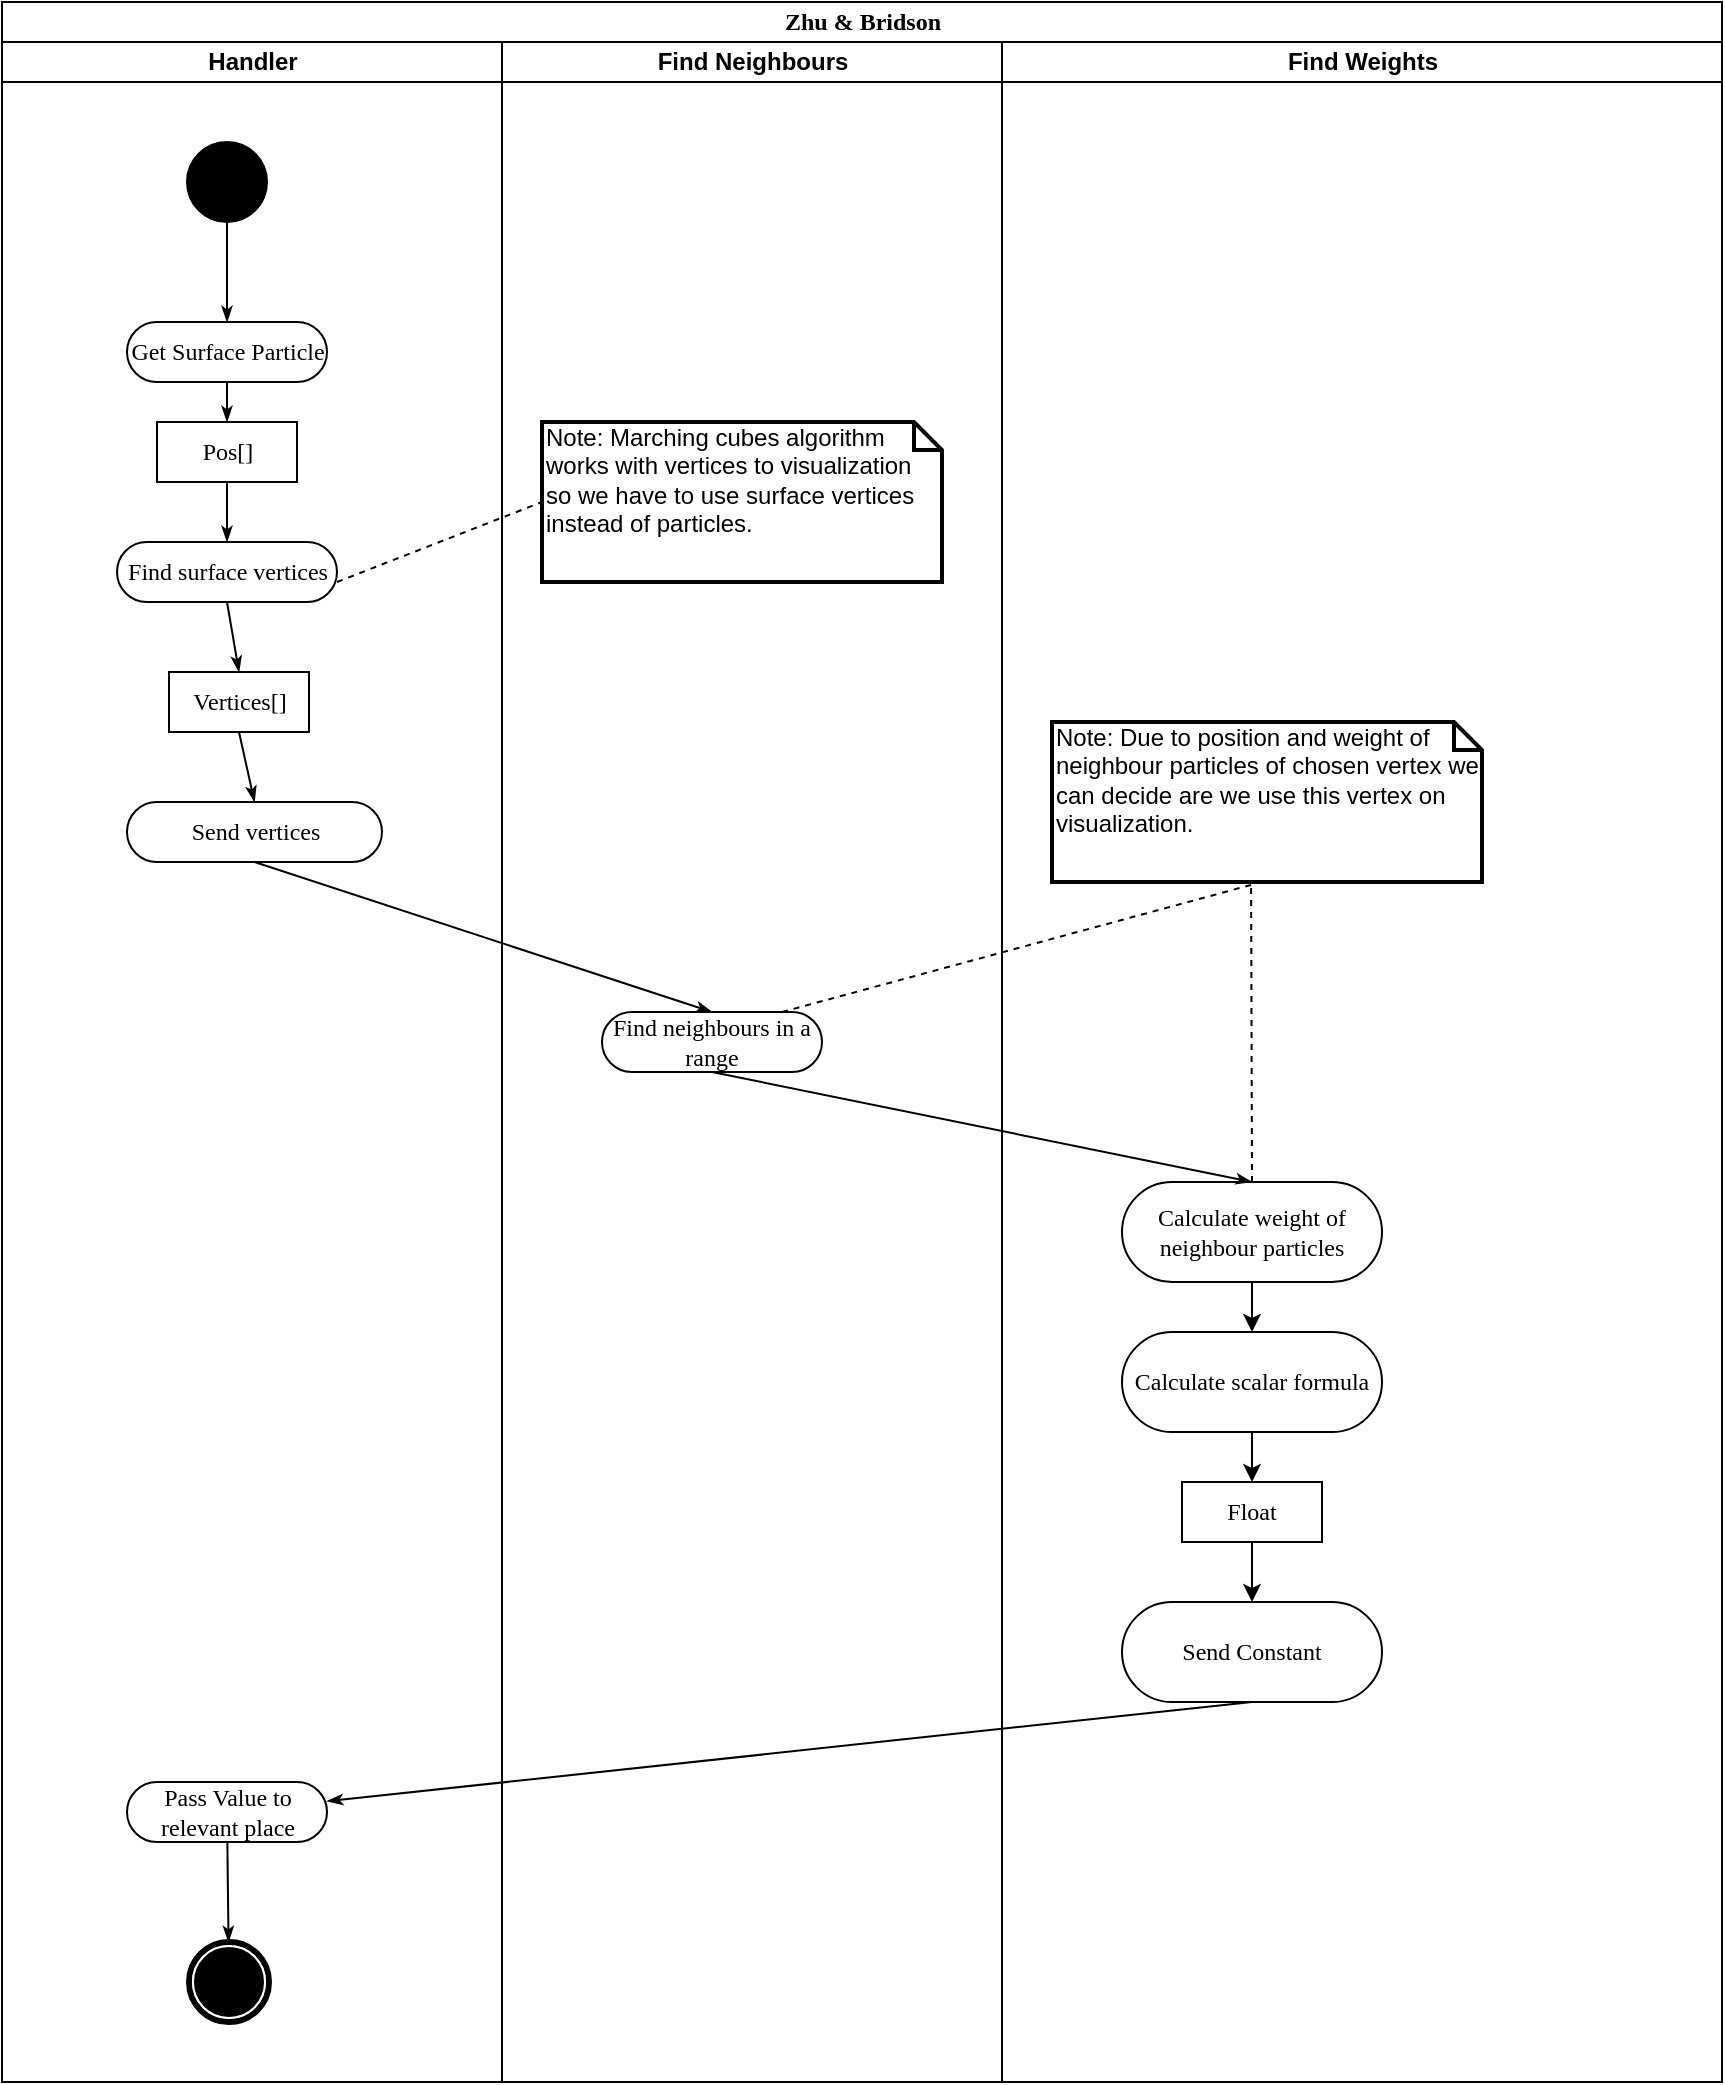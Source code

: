 <mxfile version="12.4.2" type="device" pages="1"><diagram name="Page-1" id="0783ab3e-0a74-02c8-0abd-f7b4e66b4bec"><mxGraphModel dx="1205" dy="593" grid="1" gridSize="10" guides="1" tooltips="1" connect="1" arrows="1" fold="1" page="1" pageScale="1" pageWidth="850" pageHeight="1100" background="#ffffff" math="0" shadow="0"><root><mxCell id="0"/><mxCell id="1" parent="0"/><mxCell id="1c1d494c118603dd-1" value="Zhu &amp;amp; Bridson" style="swimlane;html=1;childLayout=stackLayout;startSize=20;rounded=0;shadow=0;comic=0;labelBackgroundColor=none;strokeWidth=1;fontFamily=Verdana;fontSize=12;align=center;" parent="1" vertex="1"><mxGeometry x="40" y="20" width="860" height="1040" as="geometry"/></mxCell><mxCell id="1c1d494c118603dd-2" value="Handler" style="swimlane;html=1;startSize=20;" parent="1c1d494c118603dd-1" vertex="1"><mxGeometry y="20" width="250" height="1020" as="geometry"/></mxCell><mxCell id="60571a20871a0731-4" value="" style="ellipse;whiteSpace=wrap;html=1;rounded=0;shadow=0;comic=0;labelBackgroundColor=none;strokeWidth=1;fillColor=#000000;fontFamily=Verdana;fontSize=12;align=center;" parent="1c1d494c118603dd-2" vertex="1"><mxGeometry x="92.5" y="50" width="40" height="40" as="geometry"/></mxCell><mxCell id="60571a20871a0731-8" value="Get Surface Particle" style="rounded=1;whiteSpace=wrap;html=1;shadow=0;comic=0;labelBackgroundColor=none;strokeWidth=1;fontFamily=Verdana;fontSize=12;align=center;arcSize=50;" parent="1c1d494c118603dd-2" vertex="1"><mxGeometry x="62.5" y="140" width="100" height="30" as="geometry"/></mxCell><mxCell id="1c1d494c118603dd-27" style="edgeStyle=orthogonalEdgeStyle;rounded=0;html=1;labelBackgroundColor=none;startArrow=none;startFill=0;startSize=5;endArrow=classicThin;endFill=1;endSize=5;jettySize=auto;orthogonalLoop=1;strokeWidth=1;fontFamily=Verdana;fontSize=12" parent="1c1d494c118603dd-2" source="60571a20871a0731-4" target="60571a20871a0731-8" edge="1"><mxGeometry relative="1" as="geometry"/></mxCell><mxCell id="iCThstch8AfFNLnAJ1yo-3" value="Pos[]" style="rounded=0;whiteSpace=wrap;html=1;shadow=0;comic=0;labelBackgroundColor=none;strokeWidth=1;fontFamily=Verdana;fontSize=12;align=center;arcSize=50;" parent="1c1d494c118603dd-2" vertex="1"><mxGeometry x="77.5" y="190" width="70" height="30" as="geometry"/></mxCell><mxCell id="iCThstch8AfFNLnAJ1yo-5" style="edgeStyle=none;rounded=0;html=1;labelBackgroundColor=none;startArrow=none;startFill=0;startSize=5;endArrow=classicThin;endFill=1;endSize=5;jettySize=auto;orthogonalLoop=1;strokeWidth=1;fontFamily=Verdana;fontSize=12;exitX=0.5;exitY=1;exitDx=0;exitDy=0;entryX=0.5;entryY=0;entryDx=0;entryDy=0;" parent="1c1d494c118603dd-2" source="60571a20871a0731-8" target="iCThstch8AfFNLnAJ1yo-3" edge="1"><mxGeometry relative="1" as="geometry"><mxPoint x="117.5" y="400" as="sourcePoint"/><mxPoint x="117.5" y="440" as="targetPoint"/></mxGeometry></mxCell><mxCell id="iCThstch8AfFNLnAJ1yo-6" value="Find surface vertices" style="rounded=1;whiteSpace=wrap;html=1;shadow=0;comic=0;labelBackgroundColor=none;strokeWidth=1;fontFamily=Verdana;fontSize=12;align=center;arcSize=50;" parent="1c1d494c118603dd-2" vertex="1"><mxGeometry x="57.5" y="250" width="110" height="30" as="geometry"/></mxCell><mxCell id="iCThstch8AfFNLnAJ1yo-7" style="edgeStyle=none;rounded=0;html=1;labelBackgroundColor=none;startArrow=none;startFill=0;startSize=5;endArrow=classicThin;endFill=1;endSize=5;jettySize=auto;orthogonalLoop=1;strokeWidth=1;fontFamily=Verdana;fontSize=12;exitX=0.5;exitY=1;exitDx=0;exitDy=0;entryX=0.5;entryY=0;entryDx=0;entryDy=0;" parent="1c1d494c118603dd-2" source="iCThstch8AfFNLnAJ1yo-3" target="iCThstch8AfFNLnAJ1yo-6" edge="1"><mxGeometry relative="1" as="geometry"><mxPoint x="190" y="245" as="sourcePoint"/><mxPoint x="190" y="305" as="targetPoint"/></mxGeometry></mxCell><mxCell id="iCThstch8AfFNLnAJ1yo-8" value="Send vertices" style="rounded=1;whiteSpace=wrap;html=1;shadow=0;comic=0;labelBackgroundColor=none;strokeWidth=1;fontFamily=Verdana;fontSize=12;align=center;arcSize=50;" parent="1c1d494c118603dd-2" vertex="1"><mxGeometry x="62.5" y="380" width="127.5" height="30" as="geometry"/></mxCell><mxCell id="iCThstch8AfFNLnAJ1yo-9" style="edgeStyle=none;rounded=0;html=1;labelBackgroundColor=none;startArrow=none;startFill=0;startSize=5;endArrow=classicThin;endFill=1;endSize=5;jettySize=auto;orthogonalLoop=1;strokeWidth=1;fontFamily=Verdana;fontSize=12;exitX=0.5;exitY=1;exitDx=0;exitDy=0;entryX=0.5;entryY=0;entryDx=0;entryDy=0;" parent="1c1d494c118603dd-2" source="iCThstch8AfFNLnAJ1yo-6" target="iCThstch8AfFNLnAJ1yo-26" edge="1"><mxGeometry relative="1" as="geometry"><mxPoint x="122.5" y="230" as="sourcePoint"/><mxPoint x="123" y="280" as="targetPoint"/></mxGeometry></mxCell><mxCell id="60571a20871a0731-5" value="" style="shape=mxgraph.bpmn.shape;html=1;verticalLabelPosition=bottom;labelBackgroundColor=#ffffff;verticalAlign=top;perimeter=ellipsePerimeter;outline=end;symbol=terminate;rounded=0;shadow=0;comic=0;strokeWidth=1;fontFamily=Verdana;fontSize=12;align=center;" parent="1c1d494c118603dd-2" vertex="1"><mxGeometry x="93.5" y="950" width="40" height="40" as="geometry"/></mxCell><mxCell id="1c1d494c118603dd-19" value="Pass Value to relevant place" style="rounded=1;whiteSpace=wrap;html=1;shadow=0;comic=0;labelBackgroundColor=none;strokeWidth=1;fontFamily=Verdana;fontSize=12;align=center;arcSize=50;" parent="1c1d494c118603dd-2" vertex="1"><mxGeometry x="62.5" y="870" width="100" height="30" as="geometry"/></mxCell><mxCell id="1c1d494c118603dd-45" style="edgeStyle=none;rounded=0;html=1;labelBackgroundColor=none;startArrow=none;startFill=0;startSize=5;endArrow=classicThin;endFill=1;endSize=5;jettySize=auto;orthogonalLoop=1;strokeWidth=1;fontFamily=Verdana;fontSize=12" parent="1c1d494c118603dd-2" source="1c1d494c118603dd-19" target="60571a20871a0731-5" edge="1"><mxGeometry relative="1" as="geometry"/></mxCell><mxCell id="iCThstch8AfFNLnAJ1yo-26" value="Vertices[]" style="rounded=0;whiteSpace=wrap;html=1;shadow=0;comic=0;labelBackgroundColor=none;strokeWidth=1;fontFamily=Verdana;fontSize=12;align=center;arcSize=50;" parent="1c1d494c118603dd-2" vertex="1"><mxGeometry x="83.5" y="315" width="70" height="30" as="geometry"/></mxCell><mxCell id="iCThstch8AfFNLnAJ1yo-27" style="edgeStyle=none;rounded=0;html=1;labelBackgroundColor=none;startArrow=none;startFill=0;startSize=5;endArrow=classicThin;endFill=1;endSize=5;jettySize=auto;orthogonalLoop=1;strokeWidth=1;fontFamily=Verdana;fontSize=12;exitX=0.5;exitY=1;exitDx=0;exitDy=0;entryX=0.5;entryY=0;entryDx=0;entryDy=0;" parent="1c1d494c118603dd-2" source="iCThstch8AfFNLnAJ1yo-26" target="iCThstch8AfFNLnAJ1yo-8" edge="1"><mxGeometry relative="1" as="geometry"><mxPoint x="122.5" y="290" as="sourcePoint"/><mxPoint x="63.5" y="320" as="targetPoint"/></mxGeometry></mxCell><mxCell id="8madbYxF8Qtqavj6iTYc-1" value="" style="endArrow=none;dashed=1;html=1;entryX=0;entryY=0.5;entryDx=0;entryDy=0;entryPerimeter=0;" edge="1" parent="1c1d494c118603dd-2" target="iCThstch8AfFNLnAJ1yo-28"><mxGeometry width="50" height="50" relative="1" as="geometry"><mxPoint x="167.5" y="270" as="sourcePoint"/><mxPoint x="217.5" y="220" as="targetPoint"/></mxGeometry></mxCell><mxCell id="1c1d494c118603dd-3" value="Find Neighbours" style="swimlane;html=1;startSize=20;" parent="1c1d494c118603dd-1" vertex="1"><mxGeometry x="250" y="20" width="250" height="1020" as="geometry"/></mxCell><mxCell id="iCThstch8AfFNLnAJ1yo-14" value="Find neighbours in a range" style="rounded=1;whiteSpace=wrap;html=1;shadow=0;comic=0;labelBackgroundColor=none;strokeWidth=1;fontFamily=Verdana;fontSize=12;align=center;arcSize=50;" parent="1c1d494c118603dd-3" vertex="1"><mxGeometry x="50" y="485" width="110" height="30" as="geometry"/></mxCell><mxCell id="iCThstch8AfFNLnAJ1yo-28" value="Note: Marching cubes algorithm works with vertices to&amp;nbsp;visualization so we have to use surface vertices instead of particles." style="shape=note;whiteSpace=wrap;html=1;size=14;verticalAlign=top;align=left;spacingTop=-6;strokeWidth=2;" parent="1c1d494c118603dd-3" vertex="1"><mxGeometry x="20" y="190" width="200" height="80" as="geometry"/></mxCell><mxCell id="8madbYxF8Qtqavj6iTYc-3" value="" style="endArrow=none;dashed=1;html=1;entryX=0.465;entryY=1.017;entryDx=0;entryDy=0;entryPerimeter=0;" edge="1" parent="1c1d494c118603dd-3" target="8madbYxF8Qtqavj6iTYc-2"><mxGeometry width="50" height="50" relative="1" as="geometry"><mxPoint x="140" y="485" as="sourcePoint"/><mxPoint x="250" y="420" as="targetPoint"/></mxGeometry></mxCell><mxCell id="1c1d494c118603dd-4" value="Find Weights" style="swimlane;html=1;startSize=20;" parent="1c1d494c118603dd-1" vertex="1"><mxGeometry x="500" y="20" width="360" height="1020" as="geometry"/></mxCell><mxCell id="iCThstch8AfFNLnAJ1yo-15" value="Calculate weight of neighbour particles" style="rounded=1;whiteSpace=wrap;html=1;shadow=0;comic=0;labelBackgroundColor=none;strokeWidth=1;fontFamily=Verdana;fontSize=12;align=center;arcSize=50;" parent="1c1d494c118603dd-4" vertex="1"><mxGeometry x="60" y="570" width="130" height="50" as="geometry"/></mxCell><mxCell id="iCThstch8AfFNLnAJ1yo-17" value="Calculate scalar formula" style="rounded=1;whiteSpace=wrap;html=1;shadow=0;comic=0;labelBackgroundColor=none;strokeWidth=1;fontFamily=Verdana;fontSize=12;align=center;arcSize=50;" parent="1c1d494c118603dd-4" vertex="1"><mxGeometry x="60" y="645" width="130" height="50" as="geometry"/></mxCell><mxCell id="iCThstch8AfFNLnAJ1yo-18" value="Send Constant" style="rounded=1;whiteSpace=wrap;html=1;shadow=0;comic=0;labelBackgroundColor=none;strokeWidth=1;fontFamily=Verdana;fontSize=12;align=center;arcSize=50;" parent="1c1d494c118603dd-4" vertex="1"><mxGeometry x="60" y="780" width="130" height="50" as="geometry"/></mxCell><mxCell id="iCThstch8AfFNLnAJ1yo-19" value="Float" style="rounded=0;whiteSpace=wrap;html=1;shadow=0;comic=0;labelBackgroundColor=none;strokeWidth=1;fontFamily=Verdana;fontSize=12;align=center;arcSize=50;" parent="1c1d494c118603dd-4" vertex="1"><mxGeometry x="90" y="720" width="70" height="30" as="geometry"/></mxCell><mxCell id="iCThstch8AfFNLnAJ1yo-20" value="" style="endArrow=classic;html=1;entryX=0.5;entryY=0;entryDx=0;entryDy=0;exitX=0.5;exitY=1;exitDx=0;exitDy=0;" parent="1c1d494c118603dd-4" source="iCThstch8AfFNLnAJ1yo-19" target="iCThstch8AfFNLnAJ1yo-18" edge="1"><mxGeometry width="50" height="50" relative="1" as="geometry"><mxPoint x="-100" y="740" as="sourcePoint"/><mxPoint x="-50" y="690" as="targetPoint"/></mxGeometry></mxCell><mxCell id="iCThstch8AfFNLnAJ1yo-21" value="" style="endArrow=classic;html=1;entryX=0.5;entryY=0;entryDx=0;entryDy=0;exitX=0.5;exitY=1;exitDx=0;exitDy=0;" parent="1c1d494c118603dd-4" source="iCThstch8AfFNLnAJ1yo-17" target="iCThstch8AfFNLnAJ1yo-19" edge="1"><mxGeometry width="50" height="50" relative="1" as="geometry"><mxPoint x="125" y="800" as="sourcePoint"/><mxPoint x="145" y="880" as="targetPoint"/></mxGeometry></mxCell><mxCell id="iCThstch8AfFNLnAJ1yo-22" value="" style="endArrow=classic;html=1;entryX=0.5;entryY=0;entryDx=0;entryDy=0;exitX=0.5;exitY=1;exitDx=0;exitDy=0;" parent="1c1d494c118603dd-4" source="iCThstch8AfFNLnAJ1yo-15" target="iCThstch8AfFNLnAJ1yo-17" edge="1"><mxGeometry width="50" height="50" relative="1" as="geometry"><mxPoint x="135" y="720" as="sourcePoint"/><mxPoint x="135" y="770" as="targetPoint"/></mxGeometry></mxCell><mxCell id="8madbYxF8Qtqavj6iTYc-2" value="Note: Due to position and weight of neighbour particles of chosen vertex we can decide are we use this vertex on visualization." style="shape=note;whiteSpace=wrap;html=1;size=14;verticalAlign=top;align=left;spacingTop=-6;strokeWidth=2;" vertex="1" parent="1c1d494c118603dd-4"><mxGeometry x="25" y="340" width="215" height="80" as="geometry"/></mxCell><mxCell id="8madbYxF8Qtqavj6iTYc-5" value="" style="endArrow=none;dashed=1;html=1;entryX=0.463;entryY=1.005;entryDx=0;entryDy=0;entryPerimeter=0;exitX=0.5;exitY=0;exitDx=0;exitDy=0;" edge="1" parent="1c1d494c118603dd-4" source="iCThstch8AfFNLnAJ1yo-15" target="8madbYxF8Qtqavj6iTYc-2"><mxGeometry width="50" height="50" relative="1" as="geometry"><mxPoint x="50" y="533.64" as="sourcePoint"/><mxPoint x="284.975" y="470.0" as="targetPoint"/></mxGeometry></mxCell><mxCell id="iCThstch8AfFNLnAJ1yo-11" style="edgeStyle=none;rounded=0;html=1;labelBackgroundColor=none;startArrow=none;startFill=0;startSize=5;endArrow=classicThin;endFill=1;endSize=5;jettySize=auto;orthogonalLoop=1;strokeWidth=1;fontFamily=Verdana;fontSize=12;exitX=0.5;exitY=1;exitDx=0;exitDy=0;entryX=0.5;entryY=0;entryDx=0;entryDy=0;" parent="1c1d494c118603dd-1" source="iCThstch8AfFNLnAJ1yo-8" target="iCThstch8AfFNLnAJ1yo-14" edge="1"><mxGeometry relative="1" as="geometry"><mxPoint x="132.5" y="260" as="sourcePoint"/><mxPoint x="384.5" y="460" as="targetPoint"/></mxGeometry></mxCell><mxCell id="iCThstch8AfFNLnAJ1yo-16" style="edgeStyle=none;rounded=0;html=1;labelBackgroundColor=none;startArrow=none;startFill=0;startSize=5;endArrow=classicThin;endFill=1;endSize=5;jettySize=auto;orthogonalLoop=1;strokeWidth=1;fontFamily=Verdana;fontSize=12;exitX=0.5;exitY=1;exitDx=0;exitDy=0;entryX=0.5;entryY=0;entryDx=0;entryDy=0;" parent="1c1d494c118603dd-1" source="iCThstch8AfFNLnAJ1yo-14" target="iCThstch8AfFNLnAJ1yo-15" edge="1"><mxGeometry relative="1" as="geometry"><mxPoint x="123" y="400" as="sourcePoint"/><mxPoint x="375" y="430" as="targetPoint"/></mxGeometry></mxCell><mxCell id="1c1d494c118603dd-44" style="edgeStyle=none;rounded=0;html=1;labelBackgroundColor=none;startArrow=none;startFill=0;startSize=5;endArrow=classicThin;endFill=1;endSize=5;jettySize=auto;orthogonalLoop=1;strokeWidth=1;fontFamily=Verdana;fontSize=12;exitX=0.5;exitY=1;exitDx=0;exitDy=0;" parent="1c1d494c118603dd-1" source="iCThstch8AfFNLnAJ1yo-18" target="1c1d494c118603dd-19" edge="1"><mxGeometry relative="1" as="geometry"><mxPoint x="630" y="685" as="sourcePoint"/></mxGeometry></mxCell></root></mxGraphModel></diagram></mxfile>